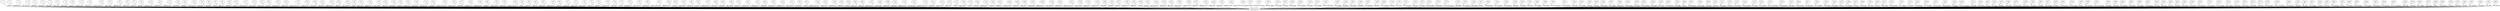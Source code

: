 
graph "SimpleGraph" {
overlap = "scale";
"1" -- "HomeTeam" [label="Porto"]
"2" -- "HomeTeam" [label="Academica"]
"3" -- "HomeTeam" [label="Gil Vicente"]
"4" -- "HomeTeam" [label="Benfica"]
"5" -- "HomeTeam" [label="Nacional"]
"6" -- "HomeTeam" [label="Penafiel"]
"7" -- "HomeTeam" [label="Rio Ave"]
"8" -- "HomeTeam" [label="Sp Braga"]
"9" -- "HomeTeam" [label="Arouca"]
"10" -- "HomeTeam" [label="Guimaraes"]
"11" -- "HomeTeam" [label="Maritimo"]
"12" -- "HomeTeam" [label="Pacos Ferreira"]
"13" -- "HomeTeam" [label="Sp Lisbon"]
"14" -- "HomeTeam" [label="Belenenses"]
"15" -- "HomeTeam" [label="Boavista"]
"16" -- "HomeTeam" [label="Estoril"]
"17" -- "HomeTeam" [label="Setubal"]
"18" -- "HomeTeam" [label="Moreirense"]
"19" -- "HomeTeam" [label="Academica"]
"20" -- "HomeTeam" [label="Belenenses"]
"21" -- "HomeTeam" [label="Sp Braga"]
"22" -- "HomeTeam" [label="Benfica"]
"23" -- "HomeTeam" [label="Gil Vicente"]
"24" -- "HomeTeam" [label="Nacional"]
"25" -- "HomeTeam" [label="Penafiel"]
"26" -- "HomeTeam" [label="Porto"]
"27" -- "HomeTeam" [label="Rio Ave"]
"28" -- "HomeTeam" [label="Setubal"]
"29" -- "HomeTeam" [label="Arouca"]
"30" -- "HomeTeam" [label="Moreirense"]
"31" -- "HomeTeam" [label="Sp Lisbon"]
"32" -- "HomeTeam" [label="Boavista"]
"33" -- "HomeTeam" [label="Estoril"]
"34" -- "HomeTeam" [label="Guimaraes"]
"35" -- "HomeTeam" [label="Maritimo"]
"36" -- "HomeTeam" [label="Pacos Ferreira"]
"37" -- "HomeTeam" [label="Guimaraes"]
"38" -- "HomeTeam" [label="Nacional"]
"39" -- "HomeTeam" [label="Penafiel"]
"40" -- "HomeTeam" [label="Belenenses"]
"41" -- "HomeTeam" [label="Benfica"]
"42" -- "HomeTeam" [label="Gil Vicente"]
"43" -- "HomeTeam" [label="Porto"]
"44" -- "HomeTeam" [label="Rio Ave"]
"45" -- "HomeTeam" [label="Academica"]
"46" -- "HomeTeam" [label="Sp Lisbon"]
"47" -- "HomeTeam" [label="Estoril"]
"48" -- "HomeTeam" [label="Sp Braga"]
"49" -- "HomeTeam" [label="Arouca"]
"50" -- "HomeTeam" [label="Boavista"]
"51" -- "HomeTeam" [label="Maritimo"]
"52" -- "HomeTeam" [label="Moreirense"]
"53" -- "HomeTeam" [label="Setubal"]
"54" -- "HomeTeam" [label="Pacos Ferreira"]
"55" -- "HomeTeam" [label="Guimaraes"]
"56" -- "HomeTeam" [label="Penafiel"]
"57" -- "HomeTeam" [label="Academica"]
"58" -- "HomeTeam" [label="Belenenses"]
"59" -- "HomeTeam" [label="Benfica"]
"60" -- "HomeTeam" [label="Gil Vicente"]
"61" -- "HomeTeam" [label="Nacional"]
"62" -- "HomeTeam" [label="Pacos Ferreira"]
"63" -- "HomeTeam" [label="Porto"]
"64" -- "HomeTeam" [label="Setubal"]
"65" -- "HomeTeam" [label="Arouca"]
"66" -- "HomeTeam" [label="Boavista"]
"67" -- "HomeTeam" [label="Moreirense"]
"68" -- "HomeTeam" [label="Estoril"]
"69" -- "HomeTeam" [label="Nacional"]
"70" -- "HomeTeam" [label="Sp Braga"]
"71" -- "HomeTeam" [label="Sp Lisbon"]
"72" -- "HomeTeam" [label="Rio Ave"]
"73" -- "HomeTeam" [label="Benfica"]
"74" -- "HomeTeam" [label="Guimaraes"]
"75" -- "HomeTeam" [label="Penafiel"]
"76" -- "HomeTeam" [label="Porto"]
"77" -- "HomeTeam" [label="Academica"]
"78" -- "HomeTeam" [label="Gil Vicente"]
"79" -- "HomeTeam" [label="Maritimo"]
"80" -- "HomeTeam" [label="Pacos Ferreira"]
"81" -- "HomeTeam" [label="Belenenses"]
"82" -- "HomeTeam" [label="Arouca"]
"83" -- "HomeTeam" [label="Sp Braga"]
"84" -- "HomeTeam" [label="Boavista"]
"85" -- "HomeTeam" [label="Estoril"]
"86" -- "HomeTeam" [label="Moreirense"]
"87" -- "HomeTeam" [label="Nacional"]
"88" -- "HomeTeam" [label="Setubal"]
"89" -- "HomeTeam" [label="Sp Lisbon"]
"90" -- "HomeTeam" [label="Rio Ave"]
"91" -- "HomeTeam" [label="Guimaraes"]
"92" -- "HomeTeam" [label="Belenenses"]
"93" -- "HomeTeam" [label="Penafiel"]
"94" -- "HomeTeam" [label="Sp Lisbon"]
"95" -- "HomeTeam" [label="Academica"]
"96" -- "HomeTeam" [label="Gil Vicente"]
"97" -- "HomeTeam" [label="Maritimo"]
"98" -- "HomeTeam" [label="Porto"]
"99" -- "HomeTeam" [label="Pacos Ferreira"]
"100" -- "HomeTeam" [label="Boavista"]
"101" -- "HomeTeam" [label="Academica"]
"102" -- "HomeTeam" [label="Benfica"]
"103" -- "HomeTeam" [label="Estoril"]
"104" -- "HomeTeam" [label="Rio Ave"]
"105" -- "HomeTeam" [label="Arouca"]
"106" -- "HomeTeam" [label="Moreirense"]
"107" -- "HomeTeam" [label="Sp Braga"]
"108" -- "HomeTeam" [label="Nacional"]
"109" -- "HomeTeam" [label="Setubal"]
"110" -- "HomeTeam" [label="Belenenses"]
"111" -- "HomeTeam" [label="Gil Vicente"]
"112" -- "HomeTeam" [label="Pacos Ferreira"]
"113" -- "HomeTeam" [label="Penafiel"]
"114" -- "HomeTeam" [label="Guimaraes"]
"115" -- "HomeTeam" [label="Maritimo"]
"116" -- "HomeTeam" [label="Porto"]
"117" -- "HomeTeam" [label="Sp Lisbon"]
"118" -- "HomeTeam" [label="Porto"]
"119" -- "HomeTeam" [label="Estoril"]
"120" -- "HomeTeam" [label="Academica"]
"121" -- "HomeTeam" [label="Arouca"]
"122" -- "HomeTeam" [label="Benfica"]
"123" -- "HomeTeam" [label="Moreirense"]
"124" -- "HomeTeam" [label="Nacional"]
"125" -- "HomeTeam" [label="Rio Ave"]
"126" -- "HomeTeam" [label="Sp Braga"]
"127" -- "HomeTeam" [label="Belenenses"]
"128" -- "HomeTeam" [label="Gil Vicente"]
"129" -- "HomeTeam" [label="Maritimo"]
"130" -- "HomeTeam" [label="Pacos Ferreira"]
"131" -- "HomeTeam" [label="Sp Lisbon"]
"132" -- "HomeTeam" [label="Boavista"]
"133" -- "HomeTeam" [label="Guimaraes"]
"134" -- "HomeTeam" [label="Penafiel"]
"135" -- "HomeTeam" [label="Setubal"]
"136" -- "HomeTeam" [label="Estoril"]
"137" -- "HomeTeam" [label="Academica"]
"138" -- "HomeTeam" [label="Benfica"]
"139" -- "HomeTeam" [label="Porto"]
"140" -- "HomeTeam" [label="Arouca"]
"141" -- "HomeTeam" [label="Gil Vicente"]
"142" -- "HomeTeam" [label="Nacional"]
"143" -- "HomeTeam" [label="Rio Ave"]
"144" -- "HomeTeam" [label="Sp Braga"]
"145" -- "HomeTeam" [label="Guimaraes"]
"146" -- "HomeTeam" [label="Penafiel"]
"147" -- "HomeTeam" [label="Belenenses"]
"148" -- "HomeTeam" [label="Boavista"]
"149" -- "HomeTeam" [label="Maritimo"]
"150" -- "HomeTeam" [label="Moreirense"]
"151" -- "HomeTeam" [label="Pacos Ferreira"]
"152" -- "HomeTeam" [label="Setubal"]
"153" -- "HomeTeam" [label="Sp Lisbon"]
"154" -- "HomeTeam" [label="Guimaraes"]
"155" -- "HomeTeam" [label="Belenenses"]
"156" -- "HomeTeam" [label="Boavista"]
"157" -- "HomeTeam" [label="Estoril"]
"158" -- "HomeTeam" [label="Maritimo"]
"159" -- "HomeTeam" [label="Moreirense"]
"160" -- "HomeTeam" [label="Setubal"]
"161" -- "HomeTeam" [label="Sp Lisbon"]
"162" -- "HomeTeam" [label="Pacos Ferreira"]
"163" -- "HomeTeam" [label="Sp Braga"]
"164" -- "HomeTeam" [label="Benfica"]
"165" -- "HomeTeam" [label="Nacional"]
"166" -- "HomeTeam" [label="Penafiel"]
"167" -- "HomeTeam" [label="Academica"]
"168" -- "HomeTeam" [label="Arouca"]
"169" -- "HomeTeam" [label="Gil Vicente"]
"170" -- "HomeTeam" [label="Porto"]
"171" -- "HomeTeam" [label="Rio Ave"]
"172" -- "HomeTeam" [label="Moreirense"]
"173" -- "HomeTeam" [label="Arouca"]
"174" -- "HomeTeam" [label="Estoril"]
"175" -- "HomeTeam" [label="Guimaraes"]
"176" -- "HomeTeam" [label="Maritimo"]
"177" -- "HomeTeam" [label="Pacos Ferreira"]
"178" -- "HomeTeam" [label="Setubal"]
"179" -- "HomeTeam" [label="Sp Lisbon"]
"180" -- "HomeTeam" [label="Boavista"]
"181" -- "HomeTeam" [label="Porto"]
"182" -- "HomeTeam" [label="Belenenses"]
"183" -- "HomeTeam" [label="Gil Vicente"]
"184" -- "HomeTeam" [label="Academica"]
"185" -- "HomeTeam" [label="Benfica"]
"186" -- "HomeTeam" [label="Penafiel"]
"187" -- "HomeTeam" [label="Rio Ave"]
"188" -- "HomeTeam" [label="Sp Braga"]
"189" -- "HomeTeam" [label="Nacional"]
"190" -- "HomeTeam" [label="Pacos Ferreira"]
"191" -- "HomeTeam" [label="Moreirense"]
"192" -- "HomeTeam" [label="Setubal"]
"193" -- "HomeTeam" [label="Sp Braga"]
"194" -- "HomeTeam" [label="Arouca"]
"195" -- "HomeTeam" [label="Estoril"]
"196" -- "HomeTeam" [label="Maritimo"]
"197" -- "HomeTeam" [label="Sp Lisbon"]
"198" -- "HomeTeam" [label="Boavista"]
"199" -- "HomeTeam" [label="Guimaraes"]
"200" -- "HomeTeam" [label="Benfica"]
"201" -- "HomeTeam" [label="Gil Vicente"]
"202" -- "HomeTeam" [label="Nacional"]
"203" -- "HomeTeam" [label="Rio Ave"]
"204" -- "HomeTeam" [label="Academica"]
"205" -- "HomeTeam" [label="Penafiel"]
"206" -- "HomeTeam" [label="Porto"]
"207" -- "HomeTeam" [label="Belenenses"]
"208" -- "HomeTeam" [label="Sp Braga"]
"209" -- "HomeTeam" [label="Setubal"]
"210" -- "HomeTeam" [label="Arouca"]
"211" -- "HomeTeam" [label="Boavista"]
"212" -- "HomeTeam" [label="Estoril"]
"213" -- "HomeTeam" [label="Maritimo"]
"214" -- "HomeTeam" [label="Moreirense"]
"215" -- "HomeTeam" [label="Rio Ave"]
"216" -- "HomeTeam" [label="Sp Lisbon"]
"217" -- "HomeTeam" [label="Pacos Ferreira"]
"218" -- "HomeTeam" [label="Belenenses"]
"219" -- "HomeTeam" [label="Benfica"]
"220" -- "HomeTeam" [label="Guimaraes"]
"221" -- "HomeTeam" [label="Academica"]
"222" -- "HomeTeam" [label="Gil Vicente"]
"223" -- "HomeTeam" [label="Maritimo"]
"224" -- "HomeTeam" [label="Penafiel"]
"225" -- "HomeTeam" [label="Porto"]
"226" -- "HomeTeam" [label="Sp Braga"]
"227" -- "HomeTeam" [label="Estoril"]
"228" -- "HomeTeam" [label="Nacional"]
"229" -- "HomeTeam" [label="Rio Ave"]
"230" -- "HomeTeam" [label="Arouca"]
"231" -- "HomeTeam" [label="Boavista"]
"232" -- "HomeTeam" [label="Moreirense"]
"233" -- "HomeTeam" [label="Sp Lisbon"]
"234" -- "HomeTeam" [label="Setubal"]
"235" -- "HomeTeam" [label="Academica"]
"236" -- "HomeTeam" [label="Gil Vicente"]
"237" -- "HomeTeam" [label="Guimaraes"]
"238" -- "HomeTeam" [label="Belenenses"]
"239" -- "HomeTeam" [label="Benfica"]
"240" -- "HomeTeam" [label="Pacos Ferreira"]
"241" -- "HomeTeam" [label="Penafiel"]
"242" -- "HomeTeam" [label="Maritimo"]
"243" -- "HomeTeam" [label="Porto"]
"244" -- "HomeTeam" [label="Arouca"]
"245" -- "HomeTeam" [label="Benfica"]
"246" -- "HomeTeam" [label="Boavista"]
"247" -- "HomeTeam" [label="Moreirense"]
"248" -- "HomeTeam" [label="Rio Ave"]
"249" -- "HomeTeam" [label="Nacional"]
"250" -- "HomeTeam" [label="Setubal"]
"251" -- "HomeTeam" [label="Sp Braga"]
"252" -- "HomeTeam" [label="Estoril"]
"253" -- "HomeTeam" [label="Guimaraes"]
"254" -- "HomeTeam" [label="Belenenses"]
"255" -- "HomeTeam" [label="Porto"]
"256" -- "HomeTeam" [label="Gil Vicente"]
"257" -- "HomeTeam" [label="Pacos Ferreira"]
"258" -- "HomeTeam" [label="Penafiel"]
"259" -- "HomeTeam" [label="Setubal"]
"260" -- "HomeTeam" [label="Sp Lisbon"]
"261" -- "HomeTeam" [label="Maritimo"]
"262" -- "HomeTeam" [label="Sp Braga"]
"263" -- "HomeTeam" [label="Academica"]
"264" -- "HomeTeam" [label="Estoril"]
"265" -- "HomeTeam" [label="Rio Ave"]
"266" -- "HomeTeam" [label="Arouca"]
"267" -- "HomeTeam" [label="Benfica"]
"268" -- "HomeTeam" [label="Boavista"]
"269" -- "HomeTeam" [label="Nacional"]
"270" -- "HomeTeam" [label="Moreirense"]
"271" -- "HomeTeam" [label="Guimaraes"]
"272" -- "HomeTeam" [label="Gil Vicente"]
"273" -- "HomeTeam" [label="Sp Lisbon"]
"274" -- "HomeTeam" [label="Boavista"]
"275" -- "HomeTeam" [label="Maritimo"]
"276" -- "HomeTeam" [label="Penafiel"]
"277" -- "HomeTeam" [label="Setubal"]
"278" -- "HomeTeam" [label="Belenenses"]
"279" -- "HomeTeam" [label="Pacos Ferreira"]
"280" -- "HomeTeam" [label="Academica"]
"281" -- "HomeTeam" [label="Benfica"]
"282" -- "HomeTeam" [label="Rio Ave"]
"283" -- "HomeTeam" [label="Sp Braga"]
"284" -- "HomeTeam" [label="Arouca"]
"285" -- "HomeTeam" [label="Estoril"]
"286" -- "HomeTeam" [label="Moreirense"]
"287" -- "HomeTeam" [label="Porto"]
"288" -- "HomeTeam" [label="Nacional"]
"289" -- "HomeTeam" [label="Belenenses"]
"290" -- "HomeTeam" [label="Guimaraes"]
"291" -- "HomeTeam" [label="Maritimo"]
"292" -- "HomeTeam" [label="Moreirense"]
"293" -- "HomeTeam" [label="Pacos Ferreira"]
"294" -- "HomeTeam" [label="Penafiel"]
"295" -- "HomeTeam" [label="Setubal"]
"296" -- "HomeTeam" [label="Sp Lisbon"]
"297" -- "HomeTeam" [label="Boavista"]
"298" -- "HomeTeam" [label="Porto"]
"299" -- "HomeTeam" [label="Academica"]
"300" -- "HomeTeam" [label="Arouca"]
"301" -- "HomeTeam" [label="Benfica"]
"302" -- "HomeTeam" [label="Estoril"]
"303" -- "HomeTeam" [label="Gil Vicente"]
"304" -- "HomeTeam" [label="Nacional"]
"305" -- "HomeTeam" [label="Rio Ave"]
"306" -- "HomeTeam" [label="Sp Braga"]
}